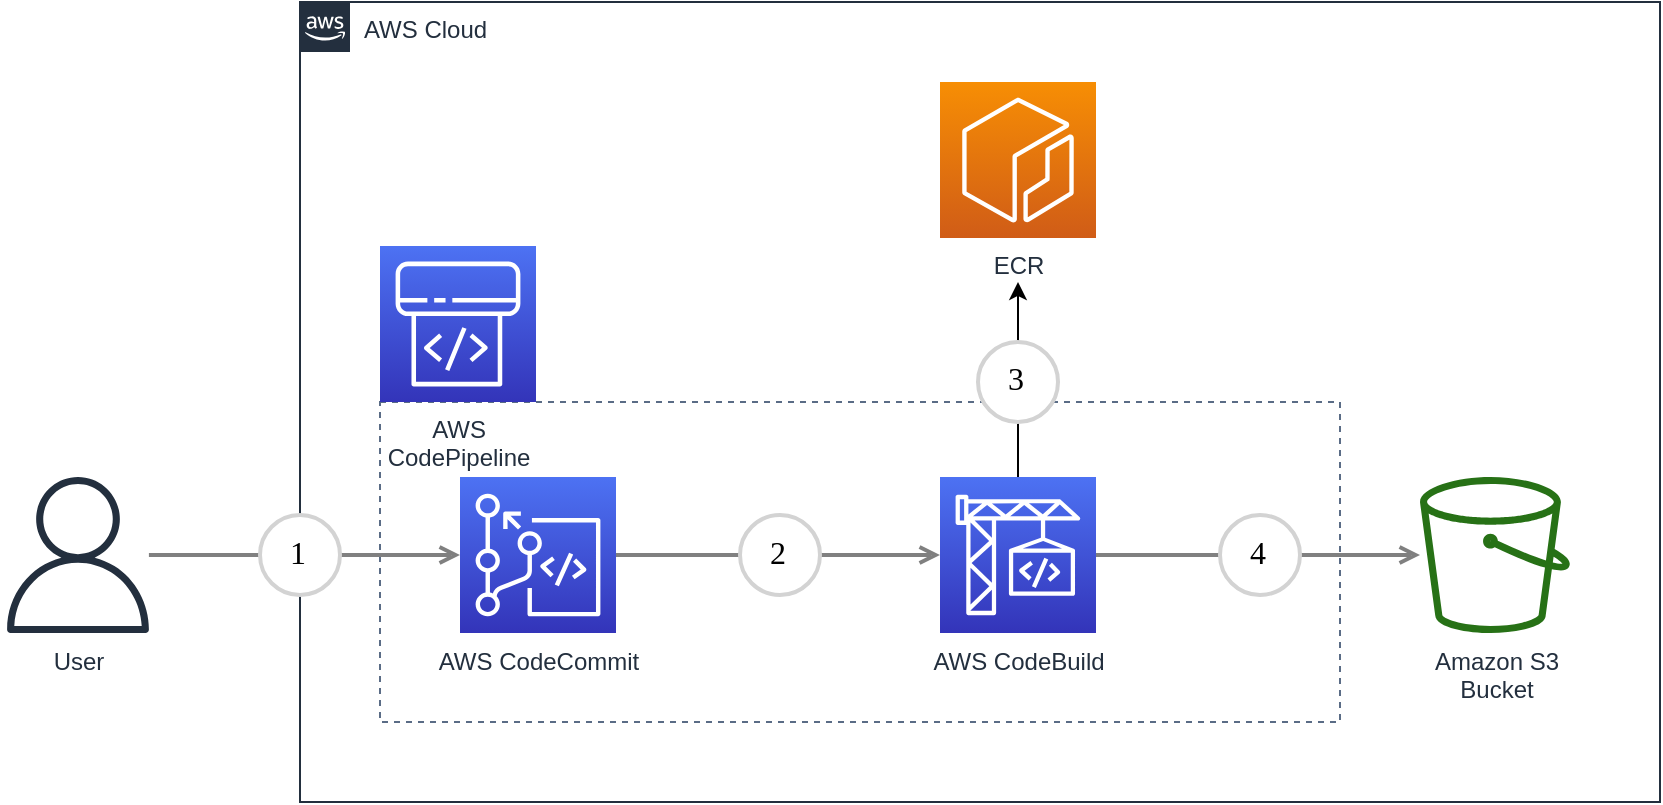 <mxfile version="12.9.13" type="device"><diagram id="Ht1M8jgEwFfnCIfOTk4-" name="Page-1"><mxGraphModel dx="1106" dy="1830" grid="1" gridSize="10" guides="1" tooltips="1" connect="1" arrows="1" fold="1" page="1" pageScale="1" pageWidth="1169" pageHeight="827" math="0" shadow="0"><root><mxCell id="0"/><mxCell id="1" parent="0"/><mxCell id="uUvv6Ont7zz9nQpcvNDJ-6" value="" style="fillColor=none;strokeColor=#5A6C86;dashed=1;verticalAlign=top;fontStyle=0;fontColor=#5A6C86;" parent="1" vertex="1"><mxGeometry x="360" y="-413" width="480" height="160" as="geometry"/></mxCell><mxCell id="UEzPUAAOIrF-is8g5C7q-175" value="AWS Cloud" style="points=[[0,0],[0.25,0],[0.5,0],[0.75,0],[1,0],[1,0.25],[1,0.5],[1,0.75],[1,1],[0.75,1],[0.5,1],[0.25,1],[0,1],[0,0.75],[0,0.5],[0,0.25]];outlineConnect=0;gradientColor=none;html=1;whiteSpace=wrap;fontSize=12;fontStyle=0;shape=mxgraph.aws4.group;grIcon=mxgraph.aws4.group_aws_cloud_alt;strokeColor=#232F3E;fillColor=none;verticalAlign=top;align=left;spacingLeft=30;fontColor=#232F3E;dashed=0;labelBackgroundColor=#ffffff;" parent="1" vertex="1"><mxGeometry x="320" y="-613" width="680" height="400" as="geometry"/></mxCell><mxCell id="UEzPUAAOIrF-is8g5C7q-197" style="edgeStyle=orthogonalEdgeStyle;rounded=0;orthogonalLoop=1;jettySize=auto;html=1;startArrow=none;startFill=0;endArrow=open;endFill=0;strokeColor=#808080;strokeWidth=2;" parent="1" source="uUvv6Ont7zz9nQpcvNDJ-2" target="uUvv6Ont7zz9nQpcvNDJ-3" edge="1"><mxGeometry relative="1" as="geometry"><mxPoint x="500" y="-394.5" as="sourcePoint"/><mxPoint x="578" y="-394.5" as="targetPoint"/></mxGeometry></mxCell><mxCell id="UEzPUAAOIrF-is8g5C7q-177" value="Amazon S3&lt;br&gt;Bucket&lt;br&gt;" style="outlineConnect=0;fontColor=#232F3E;gradientColor=none;fillColor=#277116;strokeColor=none;dashed=0;verticalLabelPosition=bottom;verticalAlign=top;align=center;html=1;fontSize=12;fontStyle=0;aspect=fixed;pointerEvents=1;shape=mxgraph.aws4.bucket;labelBackgroundColor=#ffffff;" parent="1" vertex="1"><mxGeometry x="880" y="-375.5" width="75" height="78" as="geometry"/></mxCell><mxCell id="UEzPUAAOIrF-is8g5C7q-178" value="AWS&lt;br&gt;CodePipeline&lt;br&gt;" style="outlineConnect=0;fontColor=#232F3E;gradientColor=#4D72F3;gradientDirection=north;fillColor=#3334B9;strokeColor=#ffffff;dashed=0;verticalLabelPosition=bottom;verticalAlign=top;align=center;html=1;fontSize=12;fontStyle=0;aspect=fixed;shape=mxgraph.aws4.resourceIcon;resIcon=mxgraph.aws4.codepipeline;labelBackgroundColor=#ffffff;" parent="1" vertex="1"><mxGeometry x="360" y="-491" width="78" height="78" as="geometry"/></mxCell><mxCell id="uUvv6Ont7zz9nQpcvNDJ-1" value="ECR" style="outlineConnect=0;fontColor=#232F3E;gradientColor=#F78E04;gradientDirection=north;fillColor=#D05C17;strokeColor=#ffffff;dashed=0;verticalLabelPosition=bottom;verticalAlign=top;align=center;html=1;fontSize=12;fontStyle=0;aspect=fixed;shape=mxgraph.aws4.resourceIcon;resIcon=mxgraph.aws4.ecr;" parent="1" vertex="1"><mxGeometry x="640" y="-573" width="78" height="78" as="geometry"/></mxCell><mxCell id="uUvv6Ont7zz9nQpcvNDJ-2" value="AWS CodeCommit" style="outlineConnect=0;fontColor=#232F3E;gradientColor=#4D72F3;gradientDirection=north;fillColor=#3334B9;strokeColor=#ffffff;dashed=0;verticalLabelPosition=bottom;verticalAlign=top;align=center;html=1;fontSize=12;fontStyle=0;aspect=fixed;shape=mxgraph.aws4.resourceIcon;resIcon=mxgraph.aws4.codecommit;" parent="1" vertex="1"><mxGeometry x="400" y="-375.5" width="78" height="78" as="geometry"/></mxCell><mxCell id="uUvv6Ont7zz9nQpcvNDJ-3" value="AWS CodeBuild" style="outlineConnect=0;fontColor=#232F3E;gradientColor=#4D72F3;gradientDirection=north;fillColor=#3334B9;strokeColor=#ffffff;dashed=0;verticalLabelPosition=bottom;verticalAlign=top;align=center;html=1;fontSize=12;fontStyle=0;aspect=fixed;shape=mxgraph.aws4.resourceIcon;resIcon=mxgraph.aws4.codebuild;" parent="1" vertex="1"><mxGeometry x="640" y="-375.5" width="78" height="78" as="geometry"/></mxCell><mxCell id="uUvv6Ont7zz9nQpcvNDJ-4" value="User" style="outlineConnect=0;fontColor=#232F3E;gradientColor=none;fillColor=#232F3E;strokeColor=none;dashed=0;verticalLabelPosition=bottom;verticalAlign=top;align=center;html=1;fontSize=12;fontStyle=0;aspect=fixed;pointerEvents=1;shape=mxgraph.aws4.user;" parent="1" vertex="1"><mxGeometry x="170" y="-375.5" width="78" height="78" as="geometry"/></mxCell><mxCell id="uUvv6Ont7zz9nQpcvNDJ-5" style="edgeStyle=orthogonalEdgeStyle;rounded=0;orthogonalLoop=1;jettySize=auto;html=1;startArrow=none;startFill=0;endArrow=open;endFill=0;strokeColor=#808080;strokeWidth=2;" parent="1" source="uUvv6Ont7zz9nQpcvNDJ-4" target="uUvv6Ont7zz9nQpcvNDJ-2" edge="1"><mxGeometry relative="1" as="geometry"><mxPoint x="217" y="-393" as="sourcePoint"/><mxPoint x="410" y="-393" as="targetPoint"/></mxGeometry></mxCell><mxCell id="ERuRQrk1j9TACdj1HfbD-3" style="edgeStyle=orthogonalEdgeStyle;rounded=0;orthogonalLoop=1;jettySize=auto;html=1;startArrow=none;startFill=0;endArrow=open;endFill=0;strokeColor=#808080;strokeWidth=2;" parent="1" source="uUvv6Ont7zz9nQpcvNDJ-3" target="UEzPUAAOIrF-is8g5C7q-177" edge="1"><mxGeometry relative="1" as="geometry"><mxPoint x="738" y="-394.5" as="sourcePoint"/><mxPoint x="890" y="-394.5" as="targetPoint"/><Array as="points"/></mxGeometry></mxCell><mxCell id="fKGf3A8_ixpaaTBdUcPV-1" value="1" style="ellipse;whiteSpace=wrap;html=1;aspect=fixed;strokeWidth=2;fontFamily=Tahoma;spacingBottom=4;spacingRight=2;strokeColor=#d3d3d3;fontSize=16;" vertex="1" parent="1"><mxGeometry x="300" y="-356.5" width="40" height="40" as="geometry"/></mxCell><mxCell id="fKGf3A8_ixpaaTBdUcPV-2" value="2" style="ellipse;whiteSpace=wrap;html=1;aspect=fixed;strokeWidth=2;fontFamily=Tahoma;spacingBottom=4;spacingRight=2;strokeColor=#d3d3d3;fontSize=16;" vertex="1" parent="1"><mxGeometry x="540" y="-356.5" width="40" height="40" as="geometry"/></mxCell><mxCell id="fKGf3A8_ixpaaTBdUcPV-7" value="4" style="ellipse;whiteSpace=wrap;html=1;aspect=fixed;strokeWidth=2;fontFamily=Tahoma;spacingBottom=4;spacingRight=2;strokeColor=#d3d3d3;fontSize=16;" vertex="1" parent="1"><mxGeometry x="780" y="-356.5" width="40" height="40" as="geometry"/></mxCell><mxCell id="fKGf3A8_ixpaaTBdUcPV-9" value="" style="endArrow=classic;html=1;fontSize=16;" edge="1" parent="1" source="uUvv6Ont7zz9nQpcvNDJ-3"><mxGeometry width="50" height="50" relative="1" as="geometry"><mxPoint x="680" y="-375.5" as="sourcePoint"/><mxPoint x="679" y="-473" as="targetPoint"/></mxGeometry></mxCell><mxCell id="fKGf3A8_ixpaaTBdUcPV-3" value="3" style="ellipse;whiteSpace=wrap;html=1;aspect=fixed;strokeWidth=2;fontFamily=Tahoma;spacingBottom=4;spacingRight=2;strokeColor=#d3d3d3;fontSize=16;" vertex="1" parent="1"><mxGeometry x="659" y="-443" width="40" height="40" as="geometry"/></mxCell></root></mxGraphModel></diagram></mxfile>